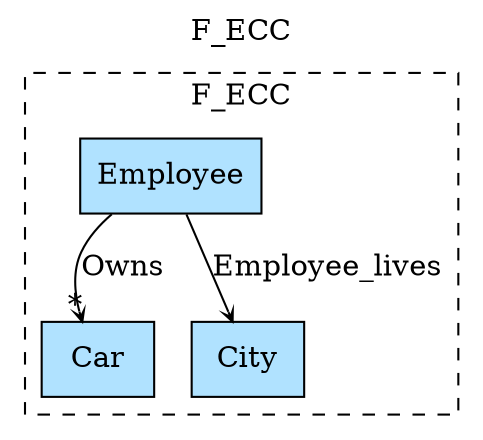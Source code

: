 digraph {graph[label=F_ECC,labelloc=tl,labelfontsize=12];
subgraph cluster_F_ECC{style=dashed;label=F_ECC;
"Car"[shape=record,fillcolor=lightskyblue1,style = filled,label="Car"];
"Employee"[shape=record,fillcolor=lightskyblue1,style = filled,label="Employee"];
"City"[shape=record,fillcolor=lightskyblue1,style = filled,label="City"];

"Employee"->"Car"[label="Owns",arrowhead=vee,headlabel="*",arrowsize=.5];
"Employee"->"City"[label="Employee_lives",arrowhead=vee,headlabel="",arrowsize=.5];

}
}